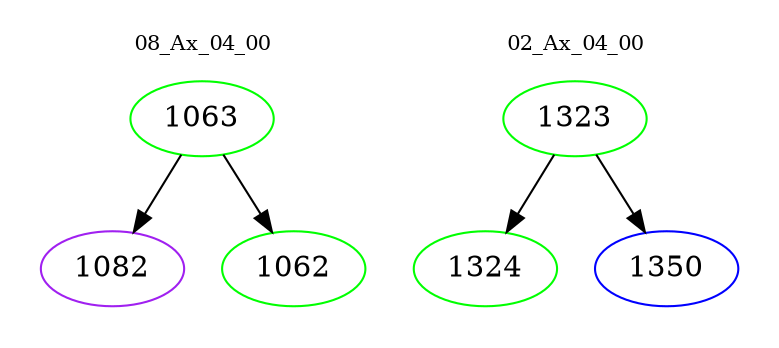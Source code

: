 digraph{
subgraph cluster_0 {
color = white
label = "08_Ax_04_00";
fontsize=10;
T0_1063 [label="1063", color="green"]
T0_1063 -> T0_1082 [color="black"]
T0_1082 [label="1082", color="purple"]
T0_1063 -> T0_1062 [color="black"]
T0_1062 [label="1062", color="green"]
}
subgraph cluster_1 {
color = white
label = "02_Ax_04_00";
fontsize=10;
T1_1323 [label="1323", color="green"]
T1_1323 -> T1_1324 [color="black"]
T1_1324 [label="1324", color="green"]
T1_1323 -> T1_1350 [color="black"]
T1_1350 [label="1350", color="blue"]
}
}
